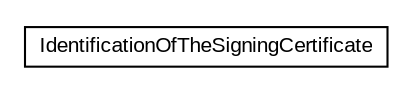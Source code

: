 #!/usr/local/bin/dot
#
# Class diagram 
# Generated by UMLGraph version R5_6-24-gf6e263 (http://www.umlgraph.org/)
#

digraph G {
	edge [fontname="arial",fontsize=10,labelfontname="arial",labelfontsize=10];
	node [fontname="arial",fontsize=10,shape=plaintext];
	nodesep=0.25;
	ranksep=0.5;
	// eu.europa.esig.dss.validation.process.bbb.isc.IdentificationOfTheSigningCertificate
	c29524 [label=<<table title="eu.europa.esig.dss.validation.process.bbb.isc.IdentificationOfTheSigningCertificate" border="0" cellborder="1" cellspacing="0" cellpadding="2" port="p" href="./IdentificationOfTheSigningCertificate.html">
		<tr><td><table border="0" cellspacing="0" cellpadding="1">
<tr><td align="center" balign="center"> IdentificationOfTheSigningCertificate </td></tr>
		</table></td></tr>
		</table>>, URL="./IdentificationOfTheSigningCertificate.html", fontname="arial", fontcolor="black", fontsize=10.0];
}

